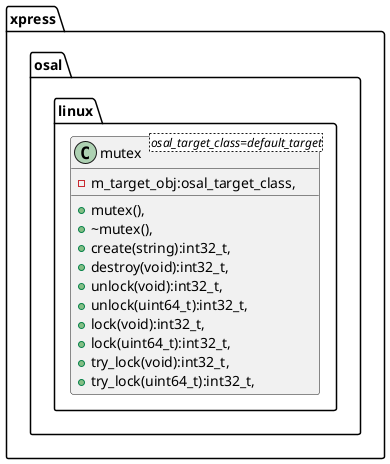 @startuml

package xpress{
    package osal{
        package linux{
            class mutex<osal_target_class=default_target>{
                -m_target_obj:osal_target_class,
                    +mutex(),
                    +~mutex(),
                    +create(string):int32_t,
                    +destroy(void):int32_t,
                    +unlock(void):int32_t,
                    +unlock(uint64_t):int32_t,
                    +lock(void):int32_t,
                    +lock(uint64_t):int32_t,
                    +try_lock(void):int32_t,
                    +try_lock(uint64_t):int32_t,
            }
        }
    }
}
@enduml
